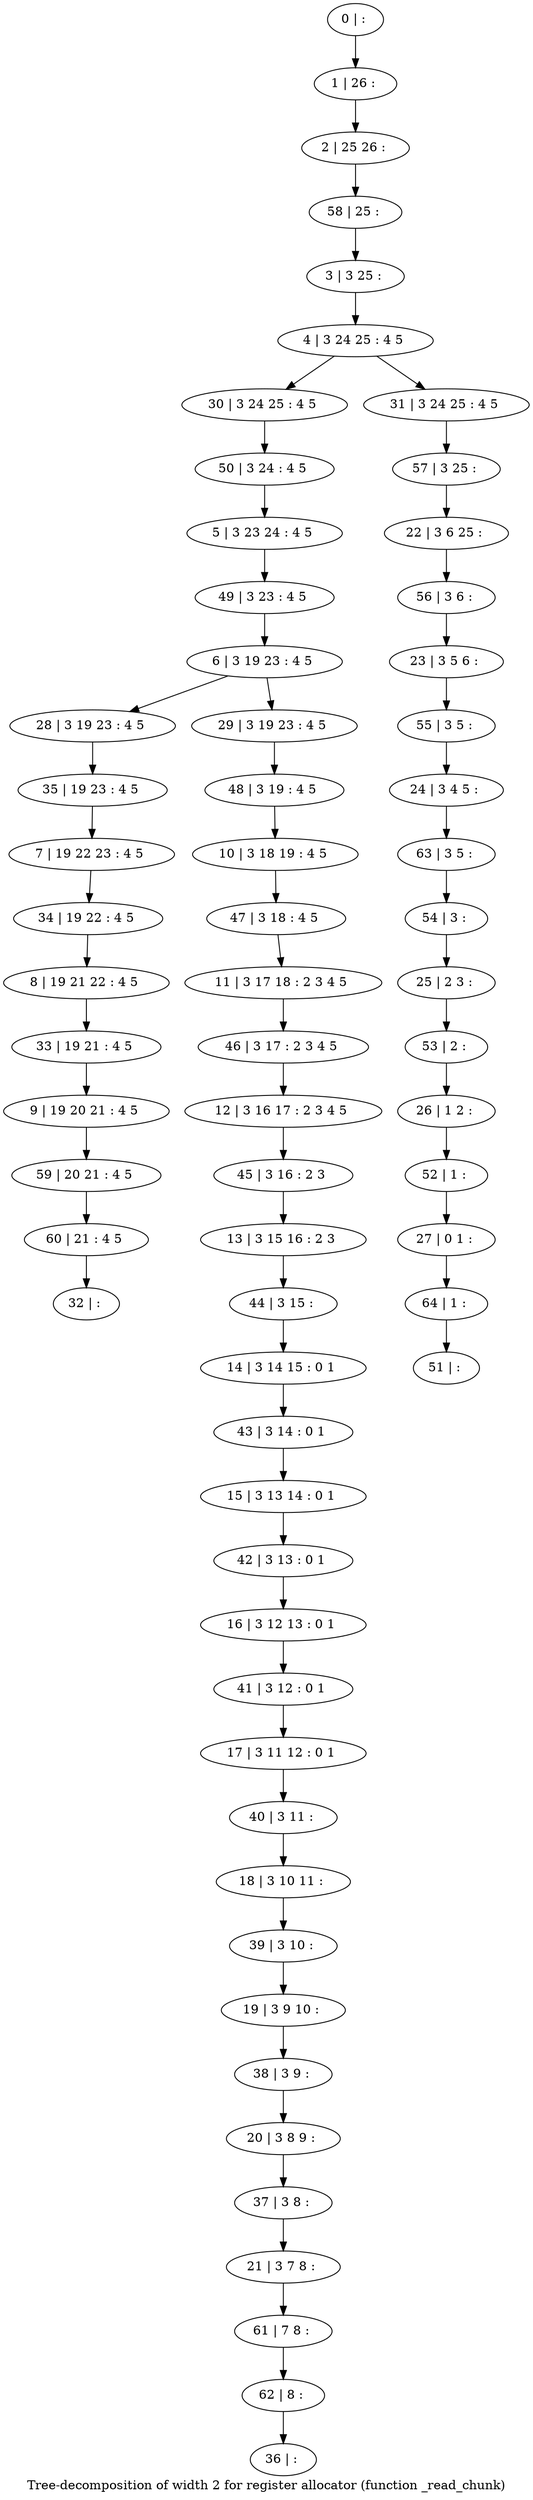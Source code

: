 digraph G {
graph [label="Tree-decomposition of width 2 for register allocator (function _read_chunk)"]
0[label="0 | : "];
1[label="1 | 26 : "];
2[label="2 | 25 26 : "];
3[label="3 | 3 25 : "];
4[label="4 | 3 24 25 : 4 5 "];
5[label="5 | 3 23 24 : 4 5 "];
6[label="6 | 3 19 23 : 4 5 "];
7[label="7 | 19 22 23 : 4 5 "];
8[label="8 | 19 21 22 : 4 5 "];
9[label="9 | 19 20 21 : 4 5 "];
10[label="10 | 3 18 19 : 4 5 "];
11[label="11 | 3 17 18 : 2 3 4 5 "];
12[label="12 | 3 16 17 : 2 3 4 5 "];
13[label="13 | 3 15 16 : 2 3 "];
14[label="14 | 3 14 15 : 0 1 "];
15[label="15 | 3 13 14 : 0 1 "];
16[label="16 | 3 12 13 : 0 1 "];
17[label="17 | 3 11 12 : 0 1 "];
18[label="18 | 3 10 11 : "];
19[label="19 | 3 9 10 : "];
20[label="20 | 3 8 9 : "];
21[label="21 | 3 7 8 : "];
22[label="22 | 3 6 25 : "];
23[label="23 | 3 5 6 : "];
24[label="24 | 3 4 5 : "];
25[label="25 | 2 3 : "];
26[label="26 | 1 2 : "];
27[label="27 | 0 1 : "];
28[label="28 | 3 19 23 : 4 5 "];
29[label="29 | 3 19 23 : 4 5 "];
30[label="30 | 3 24 25 : 4 5 "];
31[label="31 | 3 24 25 : 4 5 "];
32[label="32 | : "];
33[label="33 | 19 21 : 4 5 "];
34[label="34 | 19 22 : 4 5 "];
35[label="35 | 19 23 : 4 5 "];
36[label="36 | : "];
37[label="37 | 3 8 : "];
38[label="38 | 3 9 : "];
39[label="39 | 3 10 : "];
40[label="40 | 3 11 : "];
41[label="41 | 3 12 : 0 1 "];
42[label="42 | 3 13 : 0 1 "];
43[label="43 | 3 14 : 0 1 "];
44[label="44 | 3 15 : "];
45[label="45 | 3 16 : 2 3 "];
46[label="46 | 3 17 : 2 3 4 5 "];
47[label="47 | 3 18 : 4 5 "];
48[label="48 | 3 19 : 4 5 "];
49[label="49 | 3 23 : 4 5 "];
50[label="50 | 3 24 : 4 5 "];
51[label="51 | : "];
52[label="52 | 1 : "];
53[label="53 | 2 : "];
54[label="54 | 3 : "];
55[label="55 | 3 5 : "];
56[label="56 | 3 6 : "];
57[label="57 | 3 25 : "];
58[label="58 | 25 : "];
59[label="59 | 20 21 : 4 5 "];
60[label="60 | 21 : 4 5 "];
61[label="61 | 7 8 : "];
62[label="62 | 8 : "];
63[label="63 | 3 5 : "];
64[label="64 | 1 : "];
0->1 ;
1->2 ;
3->4 ;
6->28 ;
6->29 ;
4->30 ;
4->31 ;
33->9 ;
8->33 ;
34->8 ;
7->34 ;
35->7 ;
28->35 ;
37->21 ;
20->37 ;
38->20 ;
19->38 ;
39->19 ;
18->39 ;
40->18 ;
17->40 ;
41->17 ;
16->41 ;
42->16 ;
15->42 ;
43->15 ;
14->43 ;
44->14 ;
13->44 ;
45->13 ;
12->45 ;
46->12 ;
11->46 ;
47->11 ;
10->47 ;
48->10 ;
29->48 ;
49->6 ;
5->49 ;
50->5 ;
30->50 ;
52->27 ;
26->52 ;
53->26 ;
25->53 ;
54->25 ;
55->24 ;
23->55 ;
56->23 ;
22->56 ;
57->22 ;
31->57 ;
58->3 ;
2->58 ;
9->59 ;
60->32 ;
59->60 ;
21->61 ;
62->36 ;
61->62 ;
63->54 ;
24->63 ;
64->51 ;
27->64 ;
}
